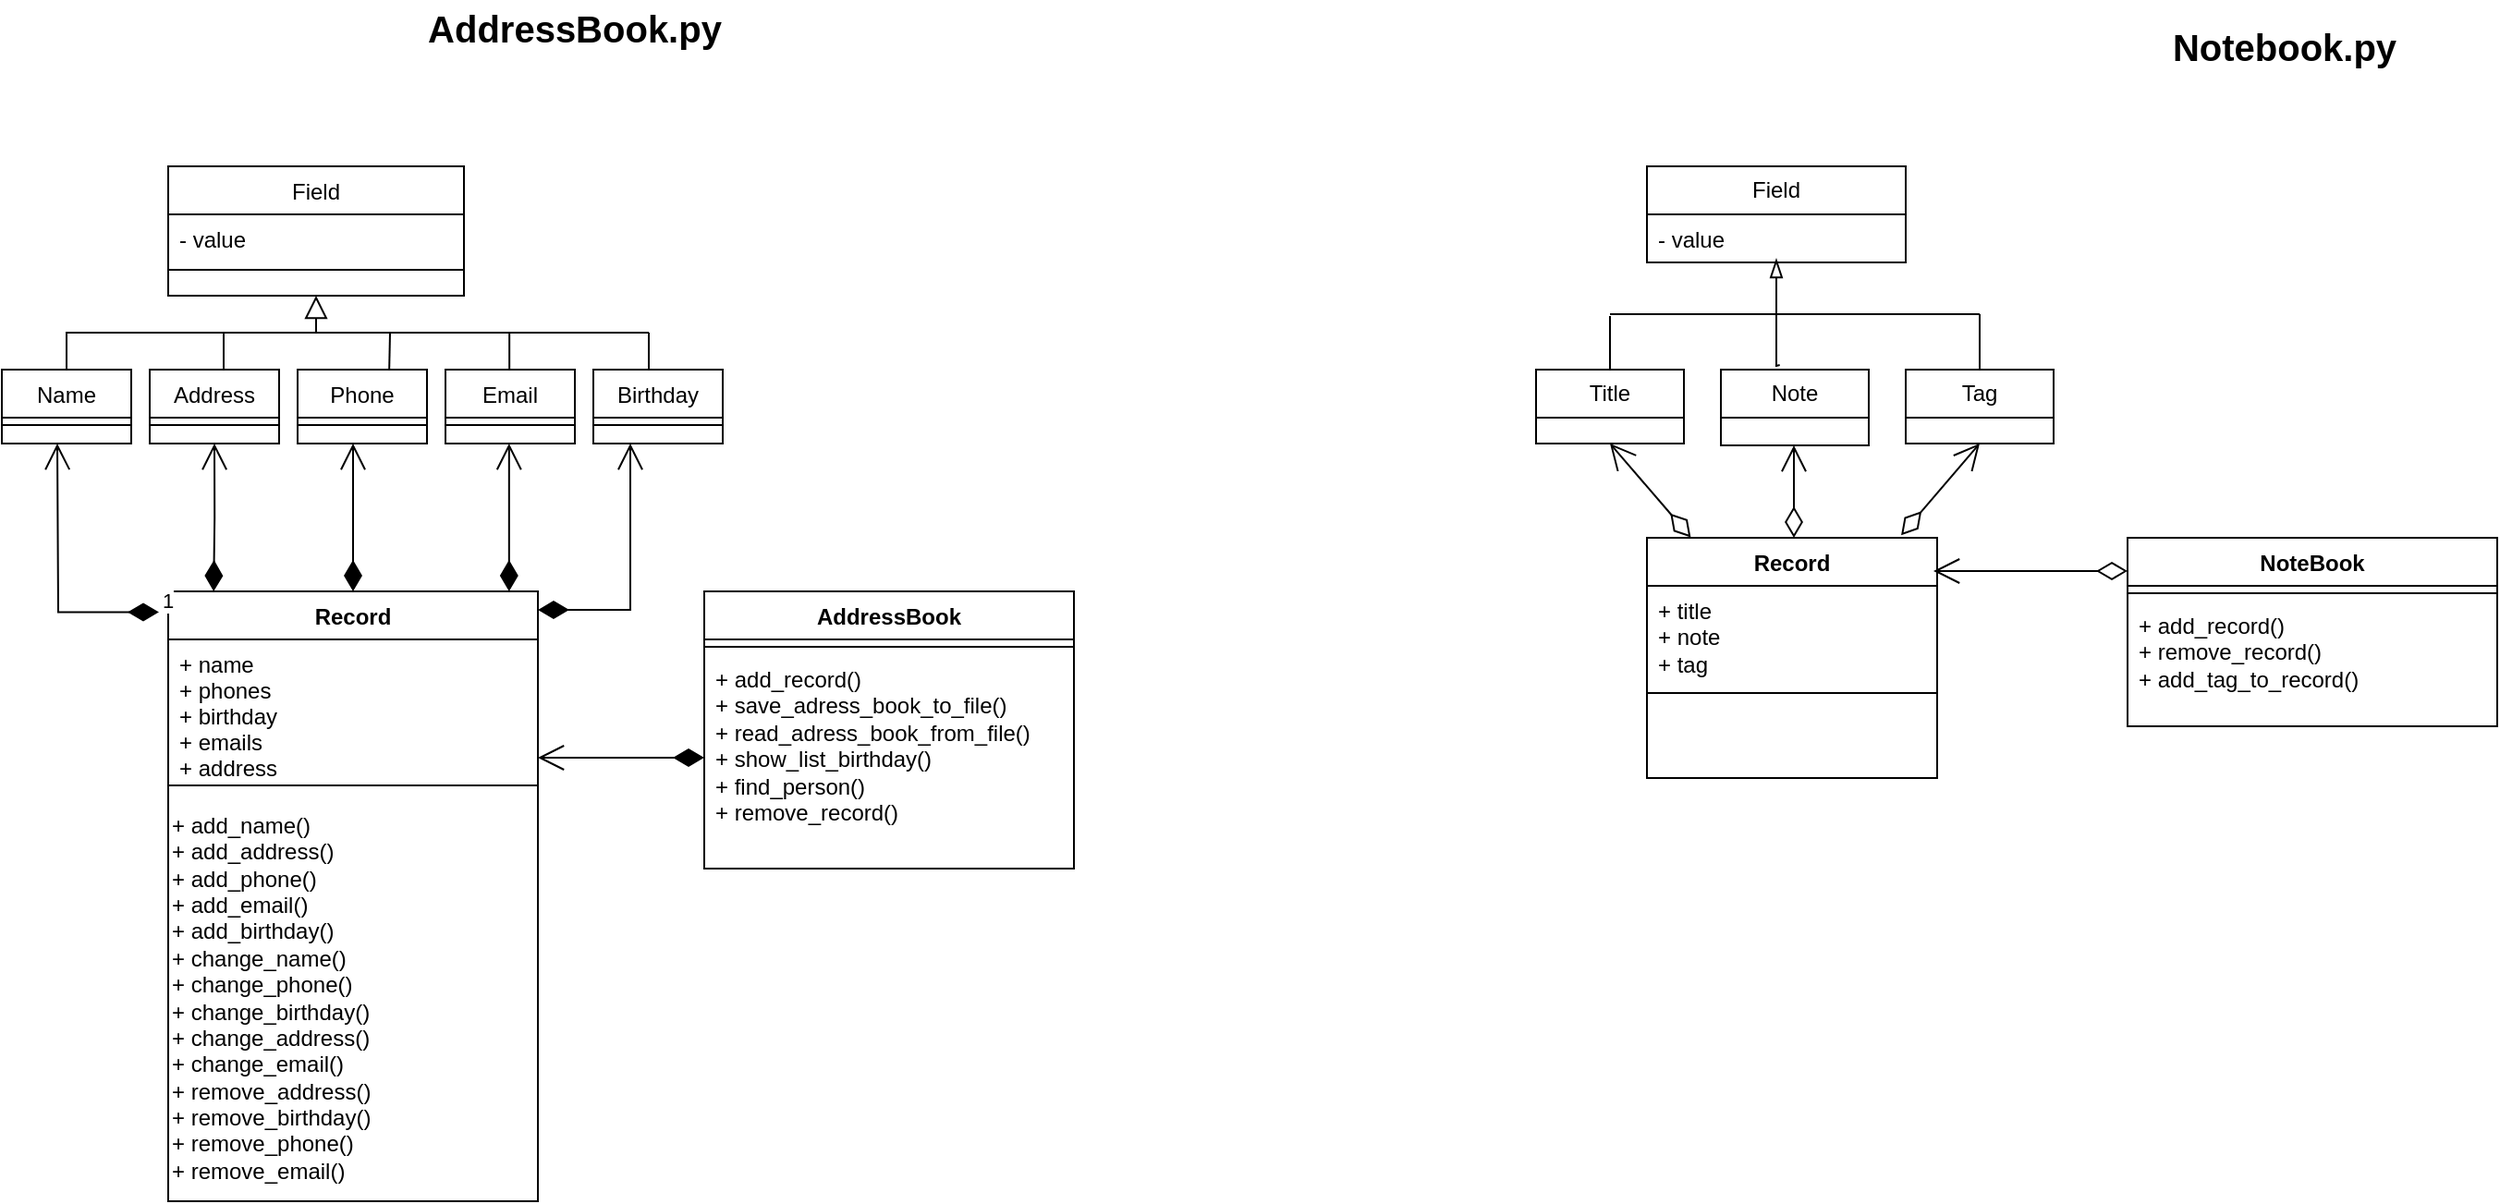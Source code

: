 <mxfile version="21.8.2" type="device">
  <diagram id="C5RBs43oDa-KdzZeNtuy" name="Page-1">
    <mxGraphModel dx="2442" dy="822" grid="1" gridSize="10" guides="1" tooltips="1" connect="1" arrows="1" fold="1" page="1" pageScale="1" pageWidth="827" pageHeight="1169" math="0" shadow="0">
      <root>
        <mxCell id="WIyWlLk6GJQsqaUBKTNV-0" />
        <mxCell id="WIyWlLk6GJQsqaUBKTNV-1" parent="WIyWlLk6GJQsqaUBKTNV-0" />
        <mxCell id="zkfFHV4jXpPFQw0GAbJ--6" value="Name" style="swimlane;fontStyle=0;align=center;verticalAlign=top;childLayout=stackLayout;horizontal=1;startSize=26;horizontalStack=0;resizeParent=1;resizeLast=0;collapsible=1;marginBottom=0;rounded=0;shadow=0;strokeWidth=1;" parent="WIyWlLk6GJQsqaUBKTNV-1" vertex="1">
          <mxGeometry x="-750" y="230" width="70" height="40" as="geometry">
            <mxRectangle x="130" y="380" width="160" height="26" as="alternateBounds" />
          </mxGeometry>
        </mxCell>
        <mxCell id="zkfFHV4jXpPFQw0GAbJ--9" value="" style="line;html=1;strokeWidth=1;align=left;verticalAlign=middle;spacingTop=-1;spacingLeft=3;spacingRight=3;rotatable=0;labelPosition=right;points=[];portConstraint=eastwest;" parent="zkfFHV4jXpPFQw0GAbJ--6" vertex="1">
          <mxGeometry y="26" width="70" height="8" as="geometry" />
        </mxCell>
        <mxCell id="AHpccQ2gOZ4yS9qdblrX-139" value="" style="group" vertex="1" connectable="0" parent="WIyWlLk6GJQsqaUBKTNV-1">
          <mxGeometry x="-720" y="30" width="550" height="650" as="geometry" />
        </mxCell>
        <mxCell id="zkfFHV4jXpPFQw0GAbJ--0" value="Field" style="swimlane;fontStyle=0;align=center;verticalAlign=top;childLayout=stackLayout;horizontal=1;startSize=26;horizontalStack=0;resizeParent=1;resizeLast=0;collapsible=1;marginBottom=0;rounded=0;shadow=0;strokeWidth=1;" parent="AHpccQ2gOZ4yS9qdblrX-139" vertex="1">
          <mxGeometry x="60" y="90" width="160" height="70" as="geometry">
            <mxRectangle x="230" y="140" width="160" height="26" as="alternateBounds" />
          </mxGeometry>
        </mxCell>
        <mxCell id="zkfFHV4jXpPFQw0GAbJ--1" value="- value" style="text;align=left;verticalAlign=top;spacingLeft=4;spacingRight=4;overflow=hidden;rotatable=0;points=[[0,0.5],[1,0.5]];portConstraint=eastwest;" parent="zkfFHV4jXpPFQw0GAbJ--0" vertex="1">
          <mxGeometry y="26" width="160" height="26" as="geometry" />
        </mxCell>
        <mxCell id="zkfFHV4jXpPFQw0GAbJ--4" value="" style="line;html=1;strokeWidth=1;align=left;verticalAlign=middle;spacingTop=-1;spacingLeft=3;spacingRight=3;rotatable=0;labelPosition=right;points=[];portConstraint=eastwest;" parent="zkfFHV4jXpPFQw0GAbJ--0" vertex="1">
          <mxGeometry y="52" width="160" height="8" as="geometry" />
        </mxCell>
        <mxCell id="zkfFHV4jXpPFQw0GAbJ--12" value="" style="endArrow=block;endSize=10;endFill=0;shadow=0;strokeWidth=1;rounded=0;edgeStyle=elbowEdgeStyle;elbow=vertical;" parent="AHpccQ2gOZ4yS9qdblrX-139" source="zkfFHV4jXpPFQw0GAbJ--6" target="zkfFHV4jXpPFQw0GAbJ--0" edge="1">
          <mxGeometry width="160" relative="1" as="geometry">
            <mxPoint x="220" y="283" as="sourcePoint" />
            <mxPoint x="220" y="283" as="targetPoint" />
          </mxGeometry>
        </mxCell>
        <mxCell id="AHpccQ2gOZ4yS9qdblrX-0" value="&lt;font style=&quot;font-size: 20px;&quot;&gt;&lt;b&gt;AddressBook.py&lt;/b&gt;&lt;/font&gt;" style="text;html=1;strokeColor=none;fillColor=none;align=center;verticalAlign=middle;whiteSpace=wrap;rounded=0;" vertex="1" parent="AHpccQ2gOZ4yS9qdblrX-139">
          <mxGeometry x="190" width="180" height="30" as="geometry" />
        </mxCell>
        <mxCell id="AHpccQ2gOZ4yS9qdblrX-16" value="" style="endArrow=none;html=1;rounded=0;" edge="1" parent="AHpccQ2gOZ4yS9qdblrX-139">
          <mxGeometry width="50" height="50" relative="1" as="geometry">
            <mxPoint x="90" y="200" as="sourcePoint" />
            <mxPoint x="90" y="180" as="targetPoint" />
          </mxGeometry>
        </mxCell>
        <mxCell id="AHpccQ2gOZ4yS9qdblrX-18" value="" style="endArrow=none;html=1;rounded=0;" edge="1" parent="AHpccQ2gOZ4yS9qdblrX-139">
          <mxGeometry width="50" height="50" relative="1" as="geometry">
            <mxPoint x="179.58" y="200" as="sourcePoint" />
            <mxPoint x="180" y="180" as="targetPoint" />
          </mxGeometry>
        </mxCell>
        <mxCell id="AHpccQ2gOZ4yS9qdblrX-19" value="" style="endArrow=none;html=1;rounded=0;" edge="1" parent="AHpccQ2gOZ4yS9qdblrX-139">
          <mxGeometry width="50" height="50" relative="1" as="geometry">
            <mxPoint x="140" y="180" as="sourcePoint" />
            <mxPoint x="320" y="180" as="targetPoint" />
          </mxGeometry>
        </mxCell>
        <mxCell id="AHpccQ2gOZ4yS9qdblrX-23" value="Address" style="swimlane;fontStyle=0;align=center;verticalAlign=top;childLayout=stackLayout;horizontal=1;startSize=26;horizontalStack=0;resizeParent=1;resizeLast=0;collapsible=1;marginBottom=0;rounded=0;shadow=0;strokeWidth=1;" vertex="1" parent="AHpccQ2gOZ4yS9qdblrX-139">
          <mxGeometry x="50" y="200" width="70" height="40" as="geometry">
            <mxRectangle x="130" y="380" width="160" height="26" as="alternateBounds" />
          </mxGeometry>
        </mxCell>
        <mxCell id="AHpccQ2gOZ4yS9qdblrX-24" value="" style="line;html=1;strokeWidth=1;align=left;verticalAlign=middle;spacingTop=-1;spacingLeft=3;spacingRight=3;rotatable=0;labelPosition=right;points=[];portConstraint=eastwest;" vertex="1" parent="AHpccQ2gOZ4yS9qdblrX-23">
          <mxGeometry y="26" width="70" height="8" as="geometry" />
        </mxCell>
        <mxCell id="AHpccQ2gOZ4yS9qdblrX-25" value="Phone" style="swimlane;fontStyle=0;align=center;verticalAlign=top;childLayout=stackLayout;horizontal=1;startSize=26;horizontalStack=0;resizeParent=1;resizeLast=0;collapsible=1;marginBottom=0;rounded=0;shadow=0;strokeWidth=1;" vertex="1" parent="AHpccQ2gOZ4yS9qdblrX-139">
          <mxGeometry x="130" y="200" width="70" height="40" as="geometry">
            <mxRectangle x="130" y="380" width="160" height="26" as="alternateBounds" />
          </mxGeometry>
        </mxCell>
        <mxCell id="AHpccQ2gOZ4yS9qdblrX-26" value="" style="line;html=1;strokeWidth=1;align=left;verticalAlign=middle;spacingTop=-1;spacingLeft=3;spacingRight=3;rotatable=0;labelPosition=right;points=[];portConstraint=eastwest;" vertex="1" parent="AHpccQ2gOZ4yS9qdblrX-25">
          <mxGeometry y="26" width="70" height="8" as="geometry" />
        </mxCell>
        <mxCell id="AHpccQ2gOZ4yS9qdblrX-27" value="" style="endArrow=none;html=1;rounded=0;" edge="1" parent="AHpccQ2gOZ4yS9qdblrX-139">
          <mxGeometry width="50" height="50" relative="1" as="geometry">
            <mxPoint x="244.58" y="200" as="sourcePoint" />
            <mxPoint x="244.58" y="180" as="targetPoint" />
          </mxGeometry>
        </mxCell>
        <mxCell id="AHpccQ2gOZ4yS9qdblrX-28" value="Email" style="swimlane;fontStyle=0;align=center;verticalAlign=top;childLayout=stackLayout;horizontal=1;startSize=26;horizontalStack=0;resizeParent=1;resizeLast=0;collapsible=1;marginBottom=0;rounded=0;shadow=0;strokeWidth=1;" vertex="1" parent="AHpccQ2gOZ4yS9qdblrX-139">
          <mxGeometry x="210" y="200" width="70" height="40" as="geometry">
            <mxRectangle x="130" y="380" width="160" height="26" as="alternateBounds" />
          </mxGeometry>
        </mxCell>
        <mxCell id="AHpccQ2gOZ4yS9qdblrX-29" value="" style="line;html=1;strokeWidth=1;align=left;verticalAlign=middle;spacingTop=-1;spacingLeft=3;spacingRight=3;rotatable=0;labelPosition=right;points=[];portConstraint=eastwest;" vertex="1" parent="AHpccQ2gOZ4yS9qdblrX-28">
          <mxGeometry y="26" width="70" height="8" as="geometry" />
        </mxCell>
        <mxCell id="AHpccQ2gOZ4yS9qdblrX-30" value="Birthday" style="swimlane;fontStyle=0;align=center;verticalAlign=top;childLayout=stackLayout;horizontal=1;startSize=26;horizontalStack=0;resizeParent=1;resizeLast=0;collapsible=1;marginBottom=0;rounded=0;shadow=0;strokeWidth=1;" vertex="1" parent="AHpccQ2gOZ4yS9qdblrX-139">
          <mxGeometry x="290" y="200" width="70" height="40" as="geometry">
            <mxRectangle x="130" y="380" width="160" height="26" as="alternateBounds" />
          </mxGeometry>
        </mxCell>
        <mxCell id="AHpccQ2gOZ4yS9qdblrX-31" value="" style="line;html=1;strokeWidth=1;align=left;verticalAlign=middle;spacingTop=-1;spacingLeft=3;spacingRight=3;rotatable=0;labelPosition=right;points=[];portConstraint=eastwest;" vertex="1" parent="AHpccQ2gOZ4yS9qdblrX-30">
          <mxGeometry y="26" width="70" height="8" as="geometry" />
        </mxCell>
        <mxCell id="AHpccQ2gOZ4yS9qdblrX-37" value="" style="endArrow=none;html=1;rounded=0;" edge="1" parent="AHpccQ2gOZ4yS9qdblrX-139">
          <mxGeometry width="50" height="50" relative="1" as="geometry">
            <mxPoint x="320" y="200" as="sourcePoint" />
            <mxPoint x="320" y="180" as="targetPoint" />
          </mxGeometry>
        </mxCell>
        <mxCell id="AHpccQ2gOZ4yS9qdblrX-38" value="Record" style="swimlane;fontStyle=1;align=center;verticalAlign=top;childLayout=stackLayout;horizontal=1;startSize=26;horizontalStack=0;resizeParent=1;resizeLast=0;collapsible=1;marginBottom=0;rounded=0;shadow=0;strokeWidth=1;" vertex="1" parent="AHpccQ2gOZ4yS9qdblrX-139">
          <mxGeometry x="60" y="320" width="200" height="330" as="geometry">
            <mxRectangle x="230" y="140" width="160" height="26" as="alternateBounds" />
          </mxGeometry>
        </mxCell>
        <mxCell id="AHpccQ2gOZ4yS9qdblrX-39" value="+ name&#xa;+ phones&#xa;+ birthday&#xa;+ emails&#xa;+ address&#xa;&#xa;" style="text;align=left;verticalAlign=top;spacingLeft=4;spacingRight=4;overflow=hidden;rotatable=0;points=[[0,0.5],[1,0.5]];portConstraint=eastwest;" vertex="1" parent="AHpccQ2gOZ4yS9qdblrX-38">
          <mxGeometry y="26" width="200" height="74" as="geometry" />
        </mxCell>
        <mxCell id="AHpccQ2gOZ4yS9qdblrX-40" value="" style="line;html=1;strokeWidth=1;align=left;verticalAlign=middle;spacingTop=-1;spacingLeft=3;spacingRight=3;rotatable=0;labelPosition=right;points=[];portConstraint=eastwest;" vertex="1" parent="AHpccQ2gOZ4yS9qdblrX-38">
          <mxGeometry y="100" width="200" height="10" as="geometry" />
        </mxCell>
        <mxCell id="AHpccQ2gOZ4yS9qdblrX-44" value="+ add_name()&lt;br style=&quot;border-color: var(--border-color); padding: 0px; margin: 0px;&quot;&gt;&lt;span style=&quot;&quot;&gt;+ add_address()&lt;/span&gt;&lt;br style=&quot;border-color: var(--border-color); padding: 0px; margin: 0px;&quot;&gt;&lt;span style=&quot;&quot;&gt;+ add_phone()&lt;/span&gt;&lt;br style=&quot;border-color: var(--border-color); padding: 0px; margin: 0px;&quot;&gt;&lt;span style=&quot;&quot;&gt;+ add_email()&lt;/span&gt;&lt;br style=&quot;border-color: var(--border-color); padding: 0px; margin: 0px;&quot;&gt;&lt;div style=&quot;&quot;&gt;&lt;span style=&quot;background-color: initial;&quot;&gt;+ add_birthday()&lt;/span&gt;&lt;/div&gt;&lt;div style=&quot;&quot;&gt;&lt;span style=&quot;background-color: initial;&quot;&gt;+ change_name()&lt;/span&gt;&lt;/div&gt;&lt;div style=&quot;&quot;&gt;&lt;span style=&quot;background-color: initial;&quot;&gt;+ change_phone()&lt;/span&gt;&lt;/div&gt;+ change_birthday()&lt;br&gt;+ change_address()&lt;br&gt;+ change_email()&lt;br&gt;+ remove_address()&lt;br&gt;+ remove_birthday()&lt;br&gt;+ remove_phone()&lt;br&gt;+ remove_email()" style="text;html=1;align=left;verticalAlign=middle;resizable=0;points=[];autosize=1;strokeColor=none;fillColor=none;" vertex="1" parent="AHpccQ2gOZ4yS9qdblrX-38">
          <mxGeometry y="110" width="200" height="220" as="geometry" />
        </mxCell>
        <mxCell id="AHpccQ2gOZ4yS9qdblrX-54" value="" style="endArrow=open;html=1;endSize=12;startArrow=diamondThin;startSize=14;startFill=1;edgeStyle=orthogonalEdgeStyle;align=left;verticalAlign=bottom;rounded=0;entryX=0.5;entryY=1;entryDx=0;entryDy=0;" edge="1" parent="AHpccQ2gOZ4yS9qdblrX-139" target="AHpccQ2gOZ4yS9qdblrX-23">
          <mxGeometry x="-1" y="3" relative="1" as="geometry">
            <mxPoint x="84.58" y="320" as="sourcePoint" />
            <mxPoint x="84.58" y="260" as="targetPoint" />
          </mxGeometry>
        </mxCell>
        <mxCell id="AHpccQ2gOZ4yS9qdblrX-59" value="" style="endArrow=open;html=1;endSize=12;startArrow=diamondThin;startSize=14;startFill=1;edgeStyle=orthogonalEdgeStyle;align=left;verticalAlign=bottom;rounded=0;" edge="1" parent="AHpccQ2gOZ4yS9qdblrX-139">
          <mxGeometry x="-1" y="3" relative="1" as="geometry">
            <mxPoint x="160" y="320" as="sourcePoint" />
            <mxPoint x="160" y="240" as="targetPoint" />
          </mxGeometry>
        </mxCell>
        <mxCell id="AHpccQ2gOZ4yS9qdblrX-97" value="" style="endArrow=open;html=1;endSize=12;startArrow=diamondThin;startSize=14;startFill=1;edgeStyle=orthogonalEdgeStyle;align=left;verticalAlign=bottom;rounded=0;" edge="1" parent="AHpccQ2gOZ4yS9qdblrX-139">
          <mxGeometry x="-1" y="3" relative="1" as="geometry">
            <mxPoint x="260" y="330" as="sourcePoint" />
            <mxPoint x="310" y="240" as="targetPoint" />
            <Array as="points">
              <mxPoint x="310" y="330" />
            </Array>
          </mxGeometry>
        </mxCell>
        <mxCell id="AHpccQ2gOZ4yS9qdblrX-98" value="1" style="endArrow=open;html=1;endSize=12;startArrow=diamondThin;startSize=14;startFill=1;edgeStyle=orthogonalEdgeStyle;align=left;verticalAlign=bottom;rounded=0;exitX=-0.025;exitY=0.034;exitDx=0;exitDy=0;exitPerimeter=0;" edge="1" parent="AHpccQ2gOZ4yS9qdblrX-139" source="AHpccQ2gOZ4yS9qdblrX-38">
          <mxGeometry x="-1" y="3" relative="1" as="geometry">
            <mxPoint y="330" as="sourcePoint" />
            <mxPoint y="240" as="targetPoint" />
          </mxGeometry>
        </mxCell>
        <mxCell id="AHpccQ2gOZ4yS9qdblrX-99" value="" style="endArrow=open;html=1;endSize=12;startArrow=diamondThin;startSize=14;startFill=1;edgeStyle=orthogonalEdgeStyle;align=left;verticalAlign=bottom;rounded=0;" edge="1" parent="AHpccQ2gOZ4yS9qdblrX-139">
          <mxGeometry x="-1" y="3" relative="1" as="geometry">
            <mxPoint x="244.41" y="320" as="sourcePoint" />
            <mxPoint x="244.41" y="240" as="targetPoint" />
          </mxGeometry>
        </mxCell>
        <mxCell id="AHpccQ2gOZ4yS9qdblrX-129" value="AddressBook" style="swimlane;fontStyle=1;align=center;verticalAlign=top;childLayout=stackLayout;horizontal=1;startSize=26;horizontalStack=0;resizeParent=1;resizeParentMax=0;resizeLast=0;collapsible=1;marginBottom=0;whiteSpace=wrap;html=1;" vertex="1" parent="AHpccQ2gOZ4yS9qdblrX-139">
          <mxGeometry x="350" y="320" width="200" height="150" as="geometry" />
        </mxCell>
        <mxCell id="AHpccQ2gOZ4yS9qdblrX-131" value="" style="line;strokeWidth=1;fillColor=none;align=left;verticalAlign=middle;spacingTop=-1;spacingLeft=3;spacingRight=3;rotatable=0;labelPosition=right;points=[];portConstraint=eastwest;strokeColor=inherit;" vertex="1" parent="AHpccQ2gOZ4yS9qdblrX-129">
          <mxGeometry y="26" width="200" height="8" as="geometry" />
        </mxCell>
        <mxCell id="AHpccQ2gOZ4yS9qdblrX-132" value="+ add_record()&lt;br&gt;+ save_adress_book_to_file()&lt;br&gt;+ read_adress_book_from_file()&lt;br&gt;+ show_list_birthday()&lt;br&gt;+ find_person()&lt;br&gt;+ remove_record()" style="text;strokeColor=none;fillColor=none;align=left;verticalAlign=top;spacingLeft=4;spacingRight=4;overflow=hidden;rotatable=0;points=[[0,0.5],[1,0.5]];portConstraint=eastwest;whiteSpace=wrap;html=1;" vertex="1" parent="AHpccQ2gOZ4yS9qdblrX-129">
          <mxGeometry y="34" width="200" height="116" as="geometry" />
        </mxCell>
        <mxCell id="AHpccQ2gOZ4yS9qdblrX-137" value="" style="endArrow=open;html=1;endSize=12;startArrow=diamondThin;startSize=14;startFill=1;edgeStyle=orthogonalEdgeStyle;align=left;verticalAlign=bottom;rounded=0;" edge="1" parent="AHpccQ2gOZ4yS9qdblrX-139">
          <mxGeometry x="-1" y="3" relative="1" as="geometry">
            <mxPoint x="350" y="410" as="sourcePoint" />
            <mxPoint x="260" y="410" as="targetPoint" />
            <mxPoint as="offset" />
          </mxGeometry>
        </mxCell>
        <mxCell id="AHpccQ2gOZ4yS9qdblrX-144" value="&lt;font size=&quot;1&quot; style=&quot;&quot;&gt;&lt;b style=&quot;font-size: 20px;&quot;&gt;Notebook.py&lt;/b&gt;&lt;/font&gt;" style="text;html=1;strokeColor=none;fillColor=none;align=center;verticalAlign=middle;whiteSpace=wrap;rounded=0;" vertex="1" parent="WIyWlLk6GJQsqaUBKTNV-1">
          <mxGeometry x="370" y="40" width="230" height="30" as="geometry" />
        </mxCell>
        <mxCell id="AHpccQ2gOZ4yS9qdblrX-181" value="" style="group" vertex="1" connectable="0" parent="WIyWlLk6GJQsqaUBKTNV-1">
          <mxGeometry x="80" y="120" width="520" height="331" as="geometry" />
        </mxCell>
        <mxCell id="AHpccQ2gOZ4yS9qdblrX-163" value="" style="group" vertex="1" connectable="0" parent="AHpccQ2gOZ4yS9qdblrX-181">
          <mxGeometry width="280" height="151" as="geometry" />
        </mxCell>
        <mxCell id="AHpccQ2gOZ4yS9qdblrX-145" value="Field" style="swimlane;fontStyle=0;childLayout=stackLayout;horizontal=1;startSize=26;fillColor=none;horizontalStack=0;resizeParent=1;resizeParentMax=0;resizeLast=0;collapsible=1;marginBottom=0;whiteSpace=wrap;html=1;" vertex="1" parent="AHpccQ2gOZ4yS9qdblrX-163">
          <mxGeometry x="60" width="140" height="52" as="geometry" />
        </mxCell>
        <mxCell id="AHpccQ2gOZ4yS9qdblrX-146" value="- value" style="text;strokeColor=none;fillColor=none;align=left;verticalAlign=top;spacingLeft=4;spacingRight=4;overflow=hidden;rotatable=0;points=[[0,0.5],[1,0.5]];portConstraint=eastwest;whiteSpace=wrap;html=1;" vertex="1" parent="AHpccQ2gOZ4yS9qdblrX-145">
          <mxGeometry y="26" width="140" height="26" as="geometry" />
        </mxCell>
        <mxCell id="AHpccQ2gOZ4yS9qdblrX-149" value="Title" style="swimlane;fontStyle=0;childLayout=stackLayout;horizontal=1;startSize=26;fillColor=none;horizontalStack=0;resizeParent=1;resizeParentMax=0;resizeLast=0;collapsible=1;marginBottom=0;whiteSpace=wrap;html=1;" vertex="1" parent="AHpccQ2gOZ4yS9qdblrX-163">
          <mxGeometry y="110" width="80" height="40" as="geometry" />
        </mxCell>
        <mxCell id="AHpccQ2gOZ4yS9qdblrX-153" value="Note" style="swimlane;fontStyle=0;childLayout=stackLayout;horizontal=1;startSize=26;fillColor=none;horizontalStack=0;resizeParent=1;resizeParentMax=0;resizeLast=0;collapsible=1;marginBottom=0;whiteSpace=wrap;html=1;" vertex="1" parent="AHpccQ2gOZ4yS9qdblrX-163">
          <mxGeometry x="100" y="110" width="80" height="41" as="geometry" />
        </mxCell>
        <mxCell id="AHpccQ2gOZ4yS9qdblrX-154" value="Tag" style="swimlane;fontStyle=0;childLayout=stackLayout;horizontal=1;startSize=26;fillColor=none;horizontalStack=0;resizeParent=1;resizeParentMax=0;resizeLast=0;collapsible=1;marginBottom=0;whiteSpace=wrap;html=1;" vertex="1" parent="AHpccQ2gOZ4yS9qdblrX-163">
          <mxGeometry x="200" y="110" width="80" height="40" as="geometry" />
        </mxCell>
        <mxCell id="AHpccQ2gOZ4yS9qdblrX-156" value="" style="edgeStyle=segmentEdgeStyle;endArrow=blockThin;html=1;curved=0;rounded=0;endSize=8;startSize=8;endFill=0;" edge="1" parent="AHpccQ2gOZ4yS9qdblrX-163">
          <mxGeometry width="50" height="50" relative="1" as="geometry">
            <mxPoint x="40" y="80" as="sourcePoint" />
            <mxPoint x="130" y="50" as="targetPoint" />
          </mxGeometry>
        </mxCell>
        <mxCell id="AHpccQ2gOZ4yS9qdblrX-159" value="" style="endArrow=none;html=1;rounded=0;" edge="1" parent="AHpccQ2gOZ4yS9qdblrX-163">
          <mxGeometry width="50" height="50" relative="1" as="geometry">
            <mxPoint x="240" y="80" as="sourcePoint" />
            <mxPoint x="240" y="80" as="targetPoint" />
            <Array as="points">
              <mxPoint x="130" y="80" />
            </Array>
          </mxGeometry>
        </mxCell>
        <mxCell id="AHpccQ2gOZ4yS9qdblrX-161" value="" style="endArrow=none;html=1;rounded=0;exitX=0.398;exitY=-0.06;exitDx=0;exitDy=0;exitPerimeter=0;" edge="1" parent="AHpccQ2gOZ4yS9qdblrX-163" source="AHpccQ2gOZ4yS9qdblrX-153">
          <mxGeometry width="50" height="50" relative="1" as="geometry">
            <mxPoint x="50" y="120" as="sourcePoint" />
            <mxPoint x="130" y="80" as="targetPoint" />
            <Array as="points">
              <mxPoint x="130" y="108" />
            </Array>
          </mxGeometry>
        </mxCell>
        <mxCell id="AHpccQ2gOZ4yS9qdblrX-162" value="" style="endArrow=none;html=1;rounded=0;" edge="1" parent="AHpccQ2gOZ4yS9qdblrX-163">
          <mxGeometry width="50" height="50" relative="1" as="geometry">
            <mxPoint x="240" y="110" as="sourcePoint" />
            <mxPoint x="240" y="80" as="targetPoint" />
          </mxGeometry>
        </mxCell>
        <mxCell id="AHpccQ2gOZ4yS9qdblrX-180" value="" style="endArrow=none;html=1;rounded=0;exitX=0.5;exitY=0;exitDx=0;exitDy=0;" edge="1" parent="AHpccQ2gOZ4yS9qdblrX-163" source="AHpccQ2gOZ4yS9qdblrX-149">
          <mxGeometry width="50" height="50" relative="1" as="geometry">
            <mxPoint x="-10" y="131" as="sourcePoint" />
            <mxPoint x="40" y="81" as="targetPoint" />
          </mxGeometry>
        </mxCell>
        <mxCell id="AHpccQ2gOZ4yS9qdblrX-164" value="Record" style="swimlane;fontStyle=1;align=center;verticalAlign=top;childLayout=stackLayout;horizontal=1;startSize=26;horizontalStack=0;resizeParent=1;resizeParentMax=0;resizeLast=0;collapsible=1;marginBottom=0;whiteSpace=wrap;html=1;" vertex="1" parent="AHpccQ2gOZ4yS9qdblrX-181">
          <mxGeometry x="60" y="201" width="157" height="130" as="geometry" />
        </mxCell>
        <mxCell id="AHpccQ2gOZ4yS9qdblrX-165" value="+ title&lt;br&gt;+ note&lt;br&gt;+ tag" style="text;strokeColor=none;fillColor=none;align=left;verticalAlign=top;spacingLeft=4;spacingRight=4;overflow=hidden;rotatable=0;points=[[0,0.5],[1,0.5]];portConstraint=eastwest;whiteSpace=wrap;html=1;" vertex="1" parent="AHpccQ2gOZ4yS9qdblrX-164">
          <mxGeometry y="26" width="157" height="54" as="geometry" />
        </mxCell>
        <mxCell id="AHpccQ2gOZ4yS9qdblrX-166" value="" style="line;strokeWidth=1;fillColor=none;align=left;verticalAlign=middle;spacingTop=-1;spacingLeft=3;spacingRight=3;rotatable=0;labelPosition=right;points=[];portConstraint=eastwest;strokeColor=inherit;" vertex="1" parent="AHpccQ2gOZ4yS9qdblrX-164">
          <mxGeometry y="80" width="157" height="8" as="geometry" />
        </mxCell>
        <mxCell id="AHpccQ2gOZ4yS9qdblrX-167" value="&amp;nbsp;&amp;nbsp;" style="text;strokeColor=none;fillColor=none;align=left;verticalAlign=top;spacingLeft=4;spacingRight=4;overflow=hidden;rotatable=0;points=[[0,0.5],[1,0.5]];portConstraint=eastwest;whiteSpace=wrap;html=1;" vertex="1" parent="AHpccQ2gOZ4yS9qdblrX-164">
          <mxGeometry y="88" width="157" height="42" as="geometry" />
        </mxCell>
        <mxCell id="AHpccQ2gOZ4yS9qdblrX-168" value="" style="endArrow=open;html=1;endSize=12;startArrow=diamondThin;startSize=14;startFill=0;align=left;verticalAlign=bottom;rounded=0;entryX=0.5;entryY=1;entryDx=0;entryDy=0;exitX=0.151;exitY=-0.002;exitDx=0;exitDy=0;exitPerimeter=0;" edge="1" parent="AHpccQ2gOZ4yS9qdblrX-181" source="AHpccQ2gOZ4yS9qdblrX-164" target="AHpccQ2gOZ4yS9qdblrX-149">
          <mxGeometry x="-1" y="3" relative="1" as="geometry">
            <mxPoint x="-10" y="181" as="sourcePoint" />
            <mxPoint x="150" y="181" as="targetPoint" />
          </mxGeometry>
        </mxCell>
        <mxCell id="AHpccQ2gOZ4yS9qdblrX-169" value="" style="endArrow=open;html=1;endSize=12;startArrow=diamondThin;startSize=14;startFill=0;align=left;verticalAlign=bottom;rounded=0;entryX=0.5;entryY=1;entryDx=0;entryDy=0;exitX=0.876;exitY=-0.011;exitDx=0;exitDy=0;exitPerimeter=0;" edge="1" parent="AHpccQ2gOZ4yS9qdblrX-181" source="AHpccQ2gOZ4yS9qdblrX-164">
          <mxGeometry x="-1" y="3" relative="1" as="geometry">
            <mxPoint x="294" y="201" as="sourcePoint" />
            <mxPoint x="240" y="150" as="targetPoint" />
          </mxGeometry>
        </mxCell>
        <mxCell id="AHpccQ2gOZ4yS9qdblrX-170" value="" style="endArrow=open;html=1;endSize=12;startArrow=diamondThin;startSize=14;startFill=0;edgeStyle=orthogonalEdgeStyle;align=left;verticalAlign=bottom;rounded=0;" edge="1" parent="AHpccQ2gOZ4yS9qdblrX-181">
          <mxGeometry x="-1" y="3" relative="1" as="geometry">
            <mxPoint x="139.5" y="201" as="sourcePoint" />
            <mxPoint x="139.5" y="151" as="targetPoint" />
          </mxGeometry>
        </mxCell>
        <mxCell id="AHpccQ2gOZ4yS9qdblrX-171" value="NoteBook" style="swimlane;fontStyle=1;align=center;verticalAlign=top;childLayout=stackLayout;horizontal=1;startSize=26;horizontalStack=0;resizeParent=1;resizeParentMax=0;resizeLast=0;collapsible=1;marginBottom=0;whiteSpace=wrap;html=1;" vertex="1" parent="AHpccQ2gOZ4yS9qdblrX-181">
          <mxGeometry x="320" y="201" width="200" height="102" as="geometry" />
        </mxCell>
        <mxCell id="AHpccQ2gOZ4yS9qdblrX-172" value="" style="line;strokeWidth=1;fillColor=none;align=left;verticalAlign=middle;spacingTop=-1;spacingLeft=3;spacingRight=3;rotatable=0;labelPosition=right;points=[];portConstraint=eastwest;strokeColor=inherit;" vertex="1" parent="AHpccQ2gOZ4yS9qdblrX-171">
          <mxGeometry y="26" width="200" height="8" as="geometry" />
        </mxCell>
        <mxCell id="AHpccQ2gOZ4yS9qdblrX-173" value="+ add_record()&lt;br&gt;+ remove_record()&lt;br&gt;+ add_tag_to_record()" style="text;strokeColor=none;fillColor=none;align=left;verticalAlign=top;spacingLeft=4;spacingRight=4;overflow=hidden;rotatable=0;points=[[0,0.5],[1,0.5]];portConstraint=eastwest;whiteSpace=wrap;html=1;" vertex="1" parent="AHpccQ2gOZ4yS9qdblrX-171">
          <mxGeometry y="34" width="200" height="68" as="geometry" />
        </mxCell>
        <mxCell id="AHpccQ2gOZ4yS9qdblrX-174" value="" style="endArrow=open;html=1;endSize=12;startArrow=diamondThin;startSize=14;startFill=0;edgeStyle=orthogonalEdgeStyle;align=left;verticalAlign=bottom;rounded=0;" edge="1" parent="AHpccQ2gOZ4yS9qdblrX-181">
          <mxGeometry x="-1" y="3" relative="1" as="geometry">
            <mxPoint x="320" y="219" as="sourcePoint" />
            <mxPoint x="215" y="219" as="targetPoint" />
          </mxGeometry>
        </mxCell>
      </root>
    </mxGraphModel>
  </diagram>
</mxfile>
